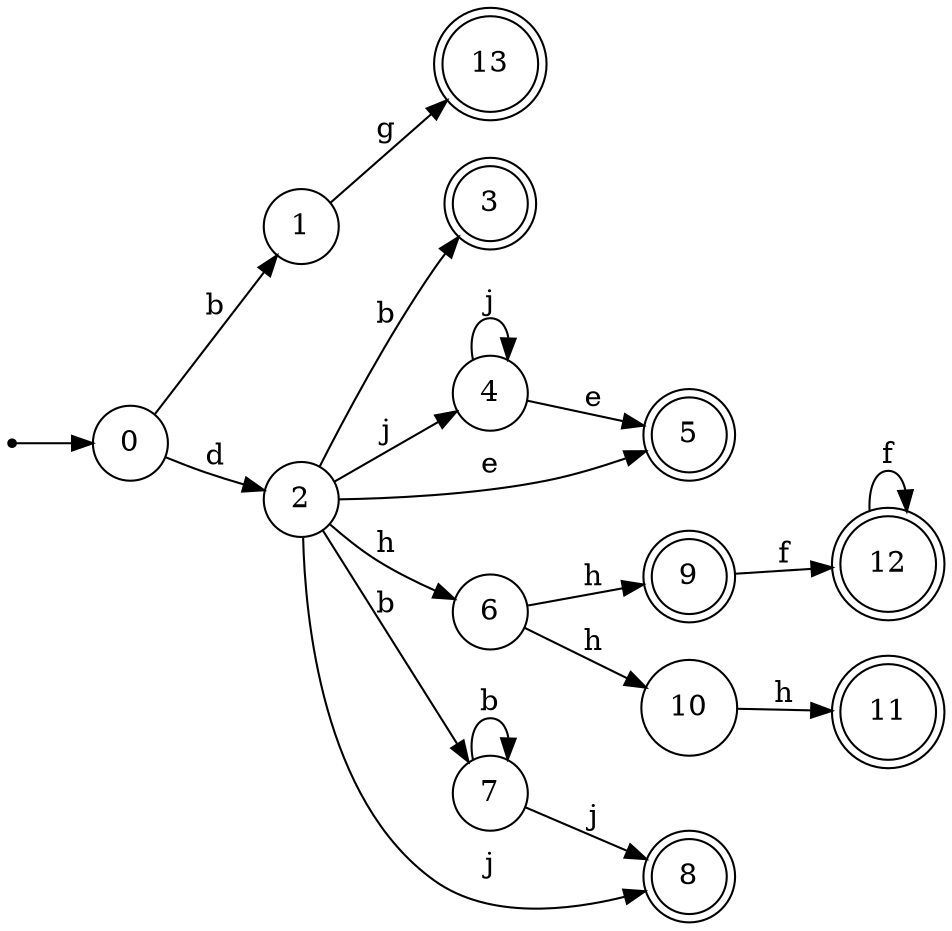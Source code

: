 digraph finite_state_machine {
rankdir=LR;
size="20,20";
node [shape = point]; "dummy0"
node [shape = circle]; "0";
"dummy0" -> "0";
node [shape = circle]; "1";
node [shape = circle]; "2";
node [shape = doublecircle]; "3";node [shape = circle]; "4";
node [shape = doublecircle]; "5";node [shape = circle]; "6";
node [shape = circle]; "7";
node [shape = doublecircle]; "8";node [shape = doublecircle]; "9";node [shape = circle]; "10";
node [shape = doublecircle]; "11";node [shape = doublecircle]; "12";node [shape = doublecircle]; "13";"0" -> "1" [label = "b"];
 "0" -> "2" [label = "d"];
 "2" -> "3" [label = "b"];
 "2" -> "7" [label = "b"];
 "2" -> "8" [label = "j"];
 "2" -> "4" [label = "j"];
 "2" -> "5" [label = "e"];
 "2" -> "6" [label = "h"];
 "7" -> "7" [label = "b"];
 "7" -> "8" [label = "j"];
 "6" -> "9" [label = "h"];
 "6" -> "10" [label = "h"];
 "10" -> "11" [label = "h"];
 "9" -> "12" [label = "f"];
 "12" -> "12" [label = "f"];
 "4" -> "4" [label = "j"];
 "4" -> "5" [label = "e"];
 "1" -> "13" [label = "g"];
 }
